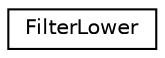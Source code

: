 digraph "类继承关系图"
{
 // INTERACTIVE_SVG=YES
 // LATEX_PDF_SIZE
  edge [fontname="Helvetica",fontsize="10",labelfontname="Helvetica",labelfontsize="10"];
  node [fontname="Helvetica",fontsize="10",shape=record];
  rankdir="LR";
  Node0 [label="FilterLower",height=0.2,width=0.4,color="black", fillcolor="white", style="filled",URL="$d3/d3e/class_filter_lower.html",tooltip="The implementation of the \"lower\" filter"];
}
